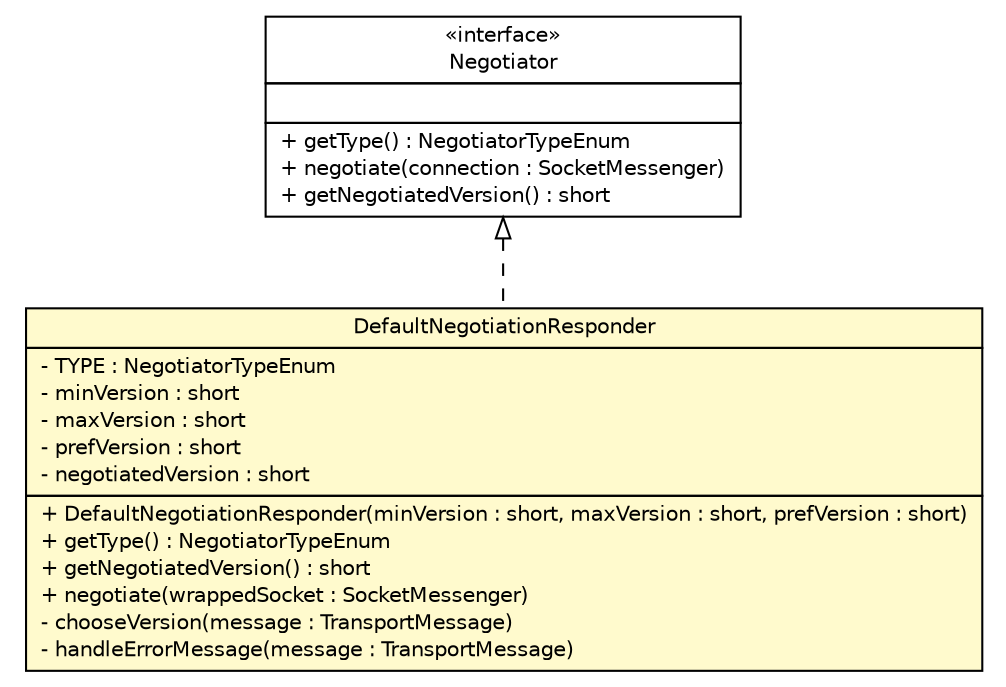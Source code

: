 #!/usr/local/bin/dot
#
# Class diagram 
# Generated by UMLGraph version R5_6 (http://www.umlgraph.org/)
#

digraph G {
	edge [fontname="Helvetica",fontsize=10,labelfontname="Helvetica",labelfontsize=10];
	node [fontname="Helvetica",fontsize=10,shape=plaintext];
	nodesep=0.25;
	ranksep=0.5;
	// org.ietf.nea.pt.socket.Negotiator
	c479 [label=<<table title="org.ietf.nea.pt.socket.Negotiator" border="0" cellborder="1" cellspacing="0" cellpadding="2" port="p" href="../Negotiator.html">
		<tr><td><table border="0" cellspacing="0" cellpadding="1">
<tr><td align="center" balign="center"> &#171;interface&#187; </td></tr>
<tr><td align="center" balign="center"> Negotiator </td></tr>
		</table></td></tr>
		<tr><td><table border="0" cellspacing="0" cellpadding="1">
<tr><td align="left" balign="left">  </td></tr>
		</table></td></tr>
		<tr><td><table border="0" cellspacing="0" cellpadding="1">
<tr><td align="left" balign="left"> + getType() : NegotiatorTypeEnum </td></tr>
<tr><td align="left" balign="left"> + negotiate(connection : SocketMessenger) </td></tr>
<tr><td align="left" balign="left"> + getNegotiatedVersion() : short </td></tr>
		</table></td></tr>
		</table>>, URL="../Negotiator.html", fontname="Helvetica", fontcolor="black", fontsize=10.0];
	// org.ietf.nea.pt.socket.simple.DefaultNegotiationResponder
	c484 [label=<<table title="org.ietf.nea.pt.socket.simple.DefaultNegotiationResponder" border="0" cellborder="1" cellspacing="0" cellpadding="2" port="p" bgcolor="lemonChiffon" href="./DefaultNegotiationResponder.html">
		<tr><td><table border="0" cellspacing="0" cellpadding="1">
<tr><td align="center" balign="center"> DefaultNegotiationResponder </td></tr>
		</table></td></tr>
		<tr><td><table border="0" cellspacing="0" cellpadding="1">
<tr><td align="left" balign="left"> - TYPE : NegotiatorTypeEnum </td></tr>
<tr><td align="left" balign="left"> - minVersion : short </td></tr>
<tr><td align="left" balign="left"> - maxVersion : short </td></tr>
<tr><td align="left" balign="left"> - prefVersion : short </td></tr>
<tr><td align="left" balign="left"> - negotiatedVersion : short </td></tr>
		</table></td></tr>
		<tr><td><table border="0" cellspacing="0" cellpadding="1">
<tr><td align="left" balign="left"> + DefaultNegotiationResponder(minVersion : short, maxVersion : short, prefVersion : short) </td></tr>
<tr><td align="left" balign="left"> + getType() : NegotiatorTypeEnum </td></tr>
<tr><td align="left" balign="left"> + getNegotiatedVersion() : short </td></tr>
<tr><td align="left" balign="left"> + negotiate(wrappedSocket : SocketMessenger) </td></tr>
<tr><td align="left" balign="left"> - chooseVersion(message : TransportMessage) </td></tr>
<tr><td align="left" balign="left"> - handleErrorMessage(message : TransportMessage) </td></tr>
		</table></td></tr>
		</table>>, URL="./DefaultNegotiationResponder.html", fontname="Helvetica", fontcolor="black", fontsize=10.0];
	//org.ietf.nea.pt.socket.simple.DefaultNegotiationResponder implements org.ietf.nea.pt.socket.Negotiator
	c479:p -> c484:p [dir=back,arrowtail=empty,style=dashed];
}

